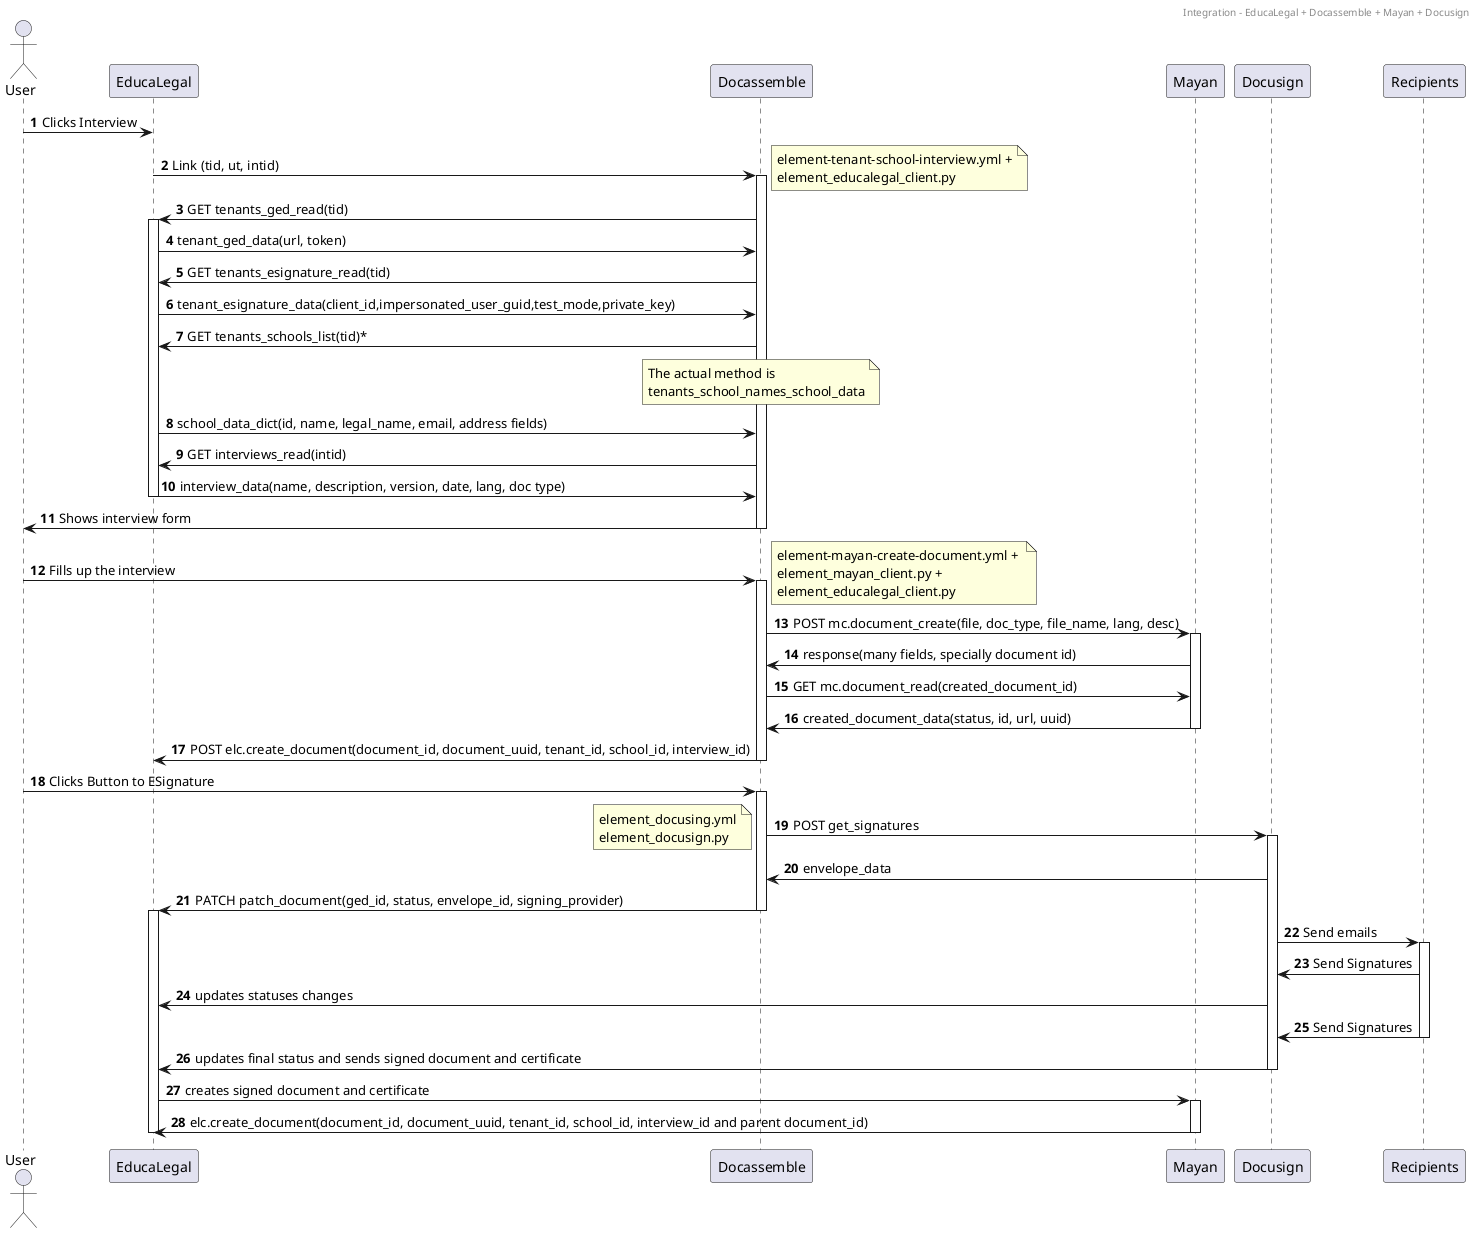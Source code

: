 @startuml
header Integration - EducaLegal + Docassemble + Mayan + Docusign
actor User
autonumber
User -> EducaLegal: Clicks Interview
EducaLegal -> Docassemble: Link (tid, ut, intid)
note right
element-tenant-school-interview.yml +
element_educalegal_client.py
end note
activate Docassemble
Docassemble -> EducaLegal: GET tenants_ged_read(tid)
activate EducaLegal
EducaLegal -> Docassemble: tenant_ged_data(url, token)
Docassemble -> EducaLegal: GET tenants_esignature_read(tid)
EducaLegal -> Docassemble: tenant_esignature_data(client_id,impersonated_user_guid,test_mode,private_key)
Docassemble -> EducaLegal: GET tenants_schools_list(tid)*
note over Docassemble
The actual method is 
tenants_school_names_school_data
end note
EducaLegal -> Docassemble: school_data_dict(id, name, legal_name, email, address fields)
Docassemble -> EducaLegal: GET interviews_read(intid)
EducaLegal -> Docassemble: interview_data(name, description, version, date, lang, doc type)
deactivate EducaLegal
Docassemble -> User: Shows interview form
deactivate Docassemble
User -> Docassemble: Fills up the interview
note right
element-mayan-create-document.yml + 
element_mayan_client.py +
element_educalegal_client.py
end note
activate Docassemble
Docassemble -> Mayan: POST mc.document_create(file, doc_type, file_name, lang, desc)
activate Mayan
Mayan -> Docassemble: response(many fields, specially document id)
Docassemble -> Mayan: GET mc.document_read(created_document_id)
Mayan -> Docassemble: created_document_data(status, id, url, uuid)
deactivate Mayan
Docassemble -> EducaLegal: POST elc.create_document(document_id, document_uuid, tenant_id, school_id, interview_id)
deactivate Docassemble
User -> Docassemble: Clicks Button to ESignature
activate Docassemble
Docassemble -> Docusign: POST get_signatures
note left
element_docusing.yml
element_docusign.py
end note
activate Docusign
Docusign -> Docassemble: envelope_data
Docassemble -> EducaLegal: PATCH patch_document(ged_id, status, envelope_id, signing_provider)
deactivate Docassemble
activate EducaLegal
Docusign -> Recipients: Send emails
activate Recipients
Recipients -> Docusign: Send Signatures
Docusign -> EducaLegal: updates statuses changes
Recipients -> Docusign: Send Signatures
deactivate Recipients
Docusign -> EducaLegal: updates final status and sends signed document and certificate
deactivate Docusign
EducaLegal -> Mayan: creates signed document and certificate
activate Mayan
Mayan -> EducaLegal: elc.create_document(document_id, document_uuid, tenant_id, school_id, interview_id and parent document_id)
deactivate Mayan
deactivate EducaLegal


@enduml